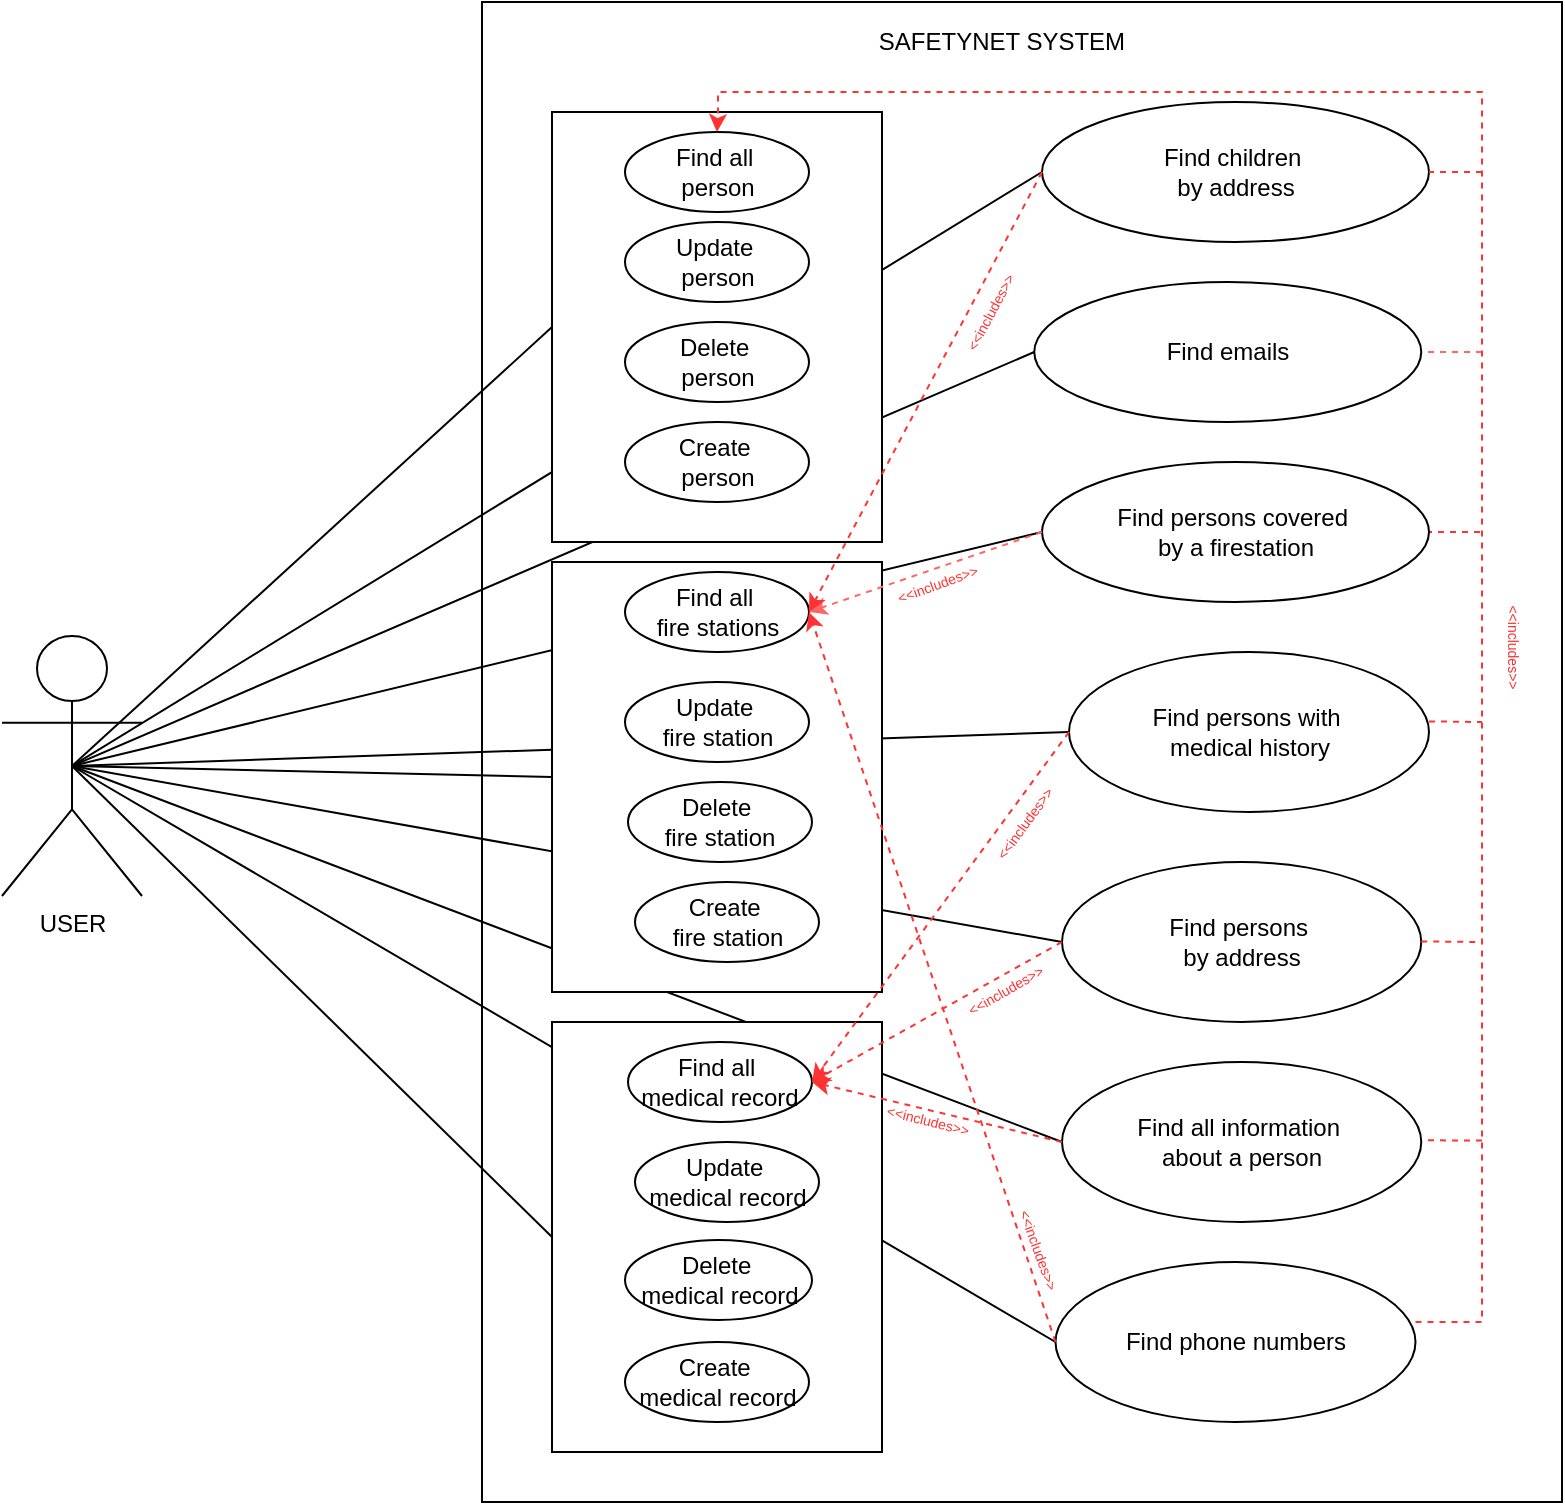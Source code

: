 <mxfile version="24.4.13" type="github" pages="2">
  <diagram name="Use case diagram" id="KO8eccivkffMantd-eID">
    <mxGraphModel dx="2037" dy="801" grid="1" gridSize="10" guides="1" tooltips="1" connect="1" arrows="1" fold="1" page="1" pageScale="1" pageWidth="1169" pageHeight="827" background="#ffffff" math="0" shadow="0">
      <root>
        <mxCell id="0" />
        <mxCell id="1" parent="0" />
        <mxCell id="imPviMisf_XKloQbzYQ--1" value="" style="rounded=0;whiteSpace=wrap;html=1;" vertex="1" parent="1">
          <mxGeometry x="430" y="40" width="540" height="750" as="geometry" />
        </mxCell>
        <mxCell id="5TK5gt7YQnhFBXpB2Vo4-21" style="rounded=0;orthogonalLoop=1;jettySize=auto;html=1;exitX=0.5;exitY=0.5;exitDx=0;exitDy=0;exitPerimeter=0;entryX=0;entryY=0.5;entryDx=0;entryDy=0;endArrow=none;endFill=0;" edge="1" parent="1" source="1TfUN-xvJbZEo7LDZfdU-1" target="5TK5gt7YQnhFBXpB2Vo4-17">
          <mxGeometry relative="1" as="geometry" />
        </mxCell>
        <mxCell id="5TK5gt7YQnhFBXpB2Vo4-22" style="rounded=0;orthogonalLoop=1;jettySize=auto;html=1;exitX=0.5;exitY=0.5;exitDx=0;exitDy=0;exitPerimeter=0;entryX=0;entryY=0.5;entryDx=0;entryDy=0;endArrow=none;endFill=0;" edge="1" parent="1" source="1TfUN-xvJbZEo7LDZfdU-1" target="5TK5gt7YQnhFBXpB2Vo4-18">
          <mxGeometry relative="1" as="geometry" />
        </mxCell>
        <mxCell id="5TK5gt7YQnhFBXpB2Vo4-23" style="rounded=0;orthogonalLoop=1;jettySize=auto;html=1;exitX=0.5;exitY=0.5;exitDx=0;exitDy=0;exitPerimeter=0;entryX=0;entryY=0.5;entryDx=0;entryDy=0;endArrow=none;endFill=0;" edge="1" parent="1" source="1TfUN-xvJbZEo7LDZfdU-1" target="5TK5gt7YQnhFBXpB2Vo4-19">
          <mxGeometry relative="1" as="geometry" />
        </mxCell>
        <mxCell id="5TK5gt7YQnhFBXpB2Vo4-25" style="rounded=0;orthogonalLoop=1;jettySize=auto;html=1;exitX=0.5;exitY=0.5;exitDx=0;exitDy=0;exitPerimeter=0;entryX=0;entryY=0.5;entryDx=0;entryDy=0;endArrow=none;endFill=0;" edge="1" parent="1" source="1TfUN-xvJbZEo7LDZfdU-1" target="1TfUN-xvJbZEo7LDZfdU-3">
          <mxGeometry relative="1" as="geometry" />
        </mxCell>
        <mxCell id="5TK5gt7YQnhFBXpB2Vo4-26" style="rounded=0;orthogonalLoop=1;jettySize=auto;html=1;exitX=0.5;exitY=0.5;exitDx=0;exitDy=0;exitPerimeter=0;entryX=0;entryY=0.5;entryDx=0;entryDy=0;endArrow=none;endFill=0;" edge="1" parent="1" source="1TfUN-xvJbZEo7LDZfdU-1" target="ued7pvjHnCahpqlDYuqO-1">
          <mxGeometry relative="1" as="geometry" />
        </mxCell>
        <mxCell id="5TK5gt7YQnhFBXpB2Vo4-27" style="rounded=0;orthogonalLoop=1;jettySize=auto;html=1;exitX=0.5;exitY=0.5;exitDx=0;exitDy=0;exitPerimeter=0;entryX=0;entryY=0.5;entryDx=0;entryDy=0;endArrow=none;endFill=0;" edge="1" parent="1" source="1TfUN-xvJbZEo7LDZfdU-1" target="ued7pvjHnCahpqlDYuqO-2">
          <mxGeometry relative="1" as="geometry" />
        </mxCell>
        <mxCell id="5TK5gt7YQnhFBXpB2Vo4-28" style="rounded=0;orthogonalLoop=1;jettySize=auto;html=1;exitX=0.5;exitY=0.5;exitDx=0;exitDy=0;exitPerimeter=0;entryX=0;entryY=0.5;entryDx=0;entryDy=0;endArrow=none;endFill=0;" edge="1" parent="1" source="1TfUN-xvJbZEo7LDZfdU-1" target="ued7pvjHnCahpqlDYuqO-3">
          <mxGeometry relative="1" as="geometry" />
        </mxCell>
        <mxCell id="5TK5gt7YQnhFBXpB2Vo4-29" style="rounded=0;orthogonalLoop=1;jettySize=auto;html=1;exitX=0.5;exitY=0.5;exitDx=0;exitDy=0;exitPerimeter=0;entryX=0;entryY=0.5;entryDx=0;entryDy=0;endArrow=none;endFill=0;" edge="1" parent="1" source="1TfUN-xvJbZEo7LDZfdU-1" target="5TK5gt7YQnhFBXpB2Vo4-1">
          <mxGeometry relative="1" as="geometry" />
        </mxCell>
        <mxCell id="5TK5gt7YQnhFBXpB2Vo4-30" style="rounded=0;orthogonalLoop=1;jettySize=auto;html=1;exitX=0.5;exitY=0.5;exitDx=0;exitDy=0;exitPerimeter=0;entryX=0;entryY=0.5;entryDx=0;entryDy=0;endArrow=none;endFill=0;" edge="1" parent="1" source="1TfUN-xvJbZEo7LDZfdU-1" target="ued7pvjHnCahpqlDYuqO-4">
          <mxGeometry relative="1" as="geometry" />
        </mxCell>
        <mxCell id="5TK5gt7YQnhFBXpB2Vo4-31" style="rounded=0;orthogonalLoop=1;jettySize=auto;html=1;exitX=0.5;exitY=0.5;exitDx=0;exitDy=0;exitPerimeter=0;entryX=0;entryY=0.5;entryDx=0;entryDy=0;endArrow=none;endFill=0;" edge="1" parent="1" source="1TfUN-xvJbZEo7LDZfdU-1" target="ued7pvjHnCahpqlDYuqO-5">
          <mxGeometry relative="1" as="geometry" />
        </mxCell>
        <mxCell id="1TfUN-xvJbZEo7LDZfdU-1" value="USER" style="shape=umlActor;verticalLabelPosition=bottom;verticalAlign=top;html=1;outlineConnect=0;" vertex="1" parent="1">
          <mxGeometry x="190" y="357" width="70" height="130" as="geometry" />
        </mxCell>
        <mxCell id="1TfUN-xvJbZEo7LDZfdU-3" value="Find children&amp;nbsp;&lt;div&gt;by address&lt;/div&gt;" style="ellipse;whiteSpace=wrap;html=1;" vertex="1" parent="1">
          <mxGeometry x="710" y="90" width="193.5" height="70" as="geometry" />
        </mxCell>
        <mxCell id="5TK5gt7YQnhFBXpB2Vo4-42" style="edgeStyle=orthogonalEdgeStyle;rounded=0;orthogonalLoop=1;jettySize=auto;html=1;strokeColor=#FF6666;endArrow=none;endFill=0;dashed=1;" edge="1" parent="1">
          <mxGeometry relative="1" as="geometry">
            <mxPoint x="899.63" y="214.74" as="targetPoint" />
            <mxPoint x="930" y="215" as="sourcePoint" />
          </mxGeometry>
        </mxCell>
        <mxCell id="ued7pvjHnCahpqlDYuqO-1" value="Find emails" style="ellipse;whiteSpace=wrap;html=1;" vertex="1" parent="1">
          <mxGeometry x="706.13" y="180" width="193.5" height="70" as="geometry" />
        </mxCell>
        <mxCell id="5TK5gt7YQnhFBXpB2Vo4-41" style="edgeStyle=orthogonalEdgeStyle;rounded=0;orthogonalLoop=1;jettySize=auto;html=1;endArrow=none;endFill=0;dashed=1;strokeColor=#FF3333;" edge="1" parent="1">
          <mxGeometry relative="1" as="geometry">
            <mxPoint x="903.5" y="304.85" as="targetPoint" />
            <mxPoint x="929" y="305" as="sourcePoint" />
          </mxGeometry>
        </mxCell>
        <mxCell id="ued7pvjHnCahpqlDYuqO-2" value="Find persons covered&amp;nbsp;&lt;div&gt;by a firestation&lt;/div&gt;" style="ellipse;whiteSpace=wrap;html=1;" vertex="1" parent="1">
          <mxGeometry x="710" y="270" width="193.5" height="70" as="geometry" />
        </mxCell>
        <mxCell id="ued7pvjHnCahpqlDYuqO-3" value="Find persons with&amp;nbsp;&lt;div&gt;medical history&lt;/div&gt;" style="ellipse;whiteSpace=wrap;html=1;" vertex="1" parent="1">
          <mxGeometry x="723.5" y="365" width="180" height="80" as="geometry" />
        </mxCell>
        <mxCell id="5TK5gt7YQnhFBXpB2Vo4-47" style="rounded=0;orthogonalLoop=1;jettySize=auto;html=1;endArrow=none;endFill=0;dashed=1;strokeColor=#FF3333;entryX=0.998;entryY=0.489;entryDx=0;entryDy=0;entryPerimeter=0;" edge="1" parent="1" target="ued7pvjHnCahpqlDYuqO-4">
          <mxGeometry relative="1" as="geometry">
            <mxPoint x="870" y="609.31" as="targetPoint" />
            <mxPoint x="930.0" y="609.31" as="sourcePoint" />
          </mxGeometry>
        </mxCell>
        <mxCell id="ued7pvjHnCahpqlDYuqO-4" value="Find all information&amp;nbsp;&lt;div&gt;about a person&lt;/div&gt;" style="ellipse;whiteSpace=wrap;html=1;" vertex="1" parent="1">
          <mxGeometry x="720" y="570" width="179.63" height="80" as="geometry" />
        </mxCell>
        <mxCell id="ued7pvjHnCahpqlDYuqO-5" value="Find phone numbers" style="ellipse;whiteSpace=wrap;html=1;" vertex="1" parent="1">
          <mxGeometry x="716.75" y="670" width="180" height="80" as="geometry" />
        </mxCell>
        <mxCell id="5TK5gt7YQnhFBXpB2Vo4-1" value="Find persons&amp;nbsp;&lt;div&gt;by address&lt;/div&gt;" style="ellipse;whiteSpace=wrap;html=1;" vertex="1" parent="1">
          <mxGeometry x="720" y="470" width="179.63" height="80" as="geometry" />
        </mxCell>
        <mxCell id="5TK5gt7YQnhFBXpB2Vo4-2" value="SAFETYNET SYSTEM" style="text;html=1;align=center;verticalAlign=middle;whiteSpace=wrap;rounded=0;" vertex="1" parent="1">
          <mxGeometry x="610" y="50" width="160" height="20" as="geometry" />
        </mxCell>
        <mxCell id="5TK5gt7YQnhFBXpB2Vo4-17" value="" style="rounded=0;whiteSpace=wrap;html=1;" vertex="1" parent="1">
          <mxGeometry x="465" y="95" width="165" height="215" as="geometry" />
        </mxCell>
        <mxCell id="5TK5gt7YQnhFBXpB2Vo4-3" value="Create&amp;nbsp;&lt;div&gt;person&lt;/div&gt;" style="ellipse;whiteSpace=wrap;html=1;" vertex="1" parent="1">
          <mxGeometry x="501.5" y="250" width="92" height="40" as="geometry" />
        </mxCell>
        <mxCell id="5TK5gt7YQnhFBXpB2Vo4-5" value="Update&amp;nbsp;&lt;div&gt;person&lt;/div&gt;" style="ellipse;whiteSpace=wrap;html=1;" vertex="1" parent="1">
          <mxGeometry x="501.5" y="150" width="92" height="40" as="geometry" />
        </mxCell>
        <mxCell id="5TK5gt7YQnhFBXpB2Vo4-6" value="Delete&amp;nbsp;&lt;div&gt;person&lt;/div&gt;" style="ellipse;whiteSpace=wrap;html=1;" vertex="1" parent="1">
          <mxGeometry x="501.5" y="200" width="92" height="40" as="geometry" />
        </mxCell>
        <mxCell id="5TK5gt7YQnhFBXpB2Vo4-7" value="Find all&amp;nbsp;&lt;div&gt;person&lt;/div&gt;" style="ellipse;whiteSpace=wrap;html=1;" vertex="1" parent="1">
          <mxGeometry x="501.5" y="105" width="92" height="40" as="geometry" />
        </mxCell>
        <mxCell id="5TK5gt7YQnhFBXpB2Vo4-18" value="" style="rounded=0;whiteSpace=wrap;html=1;" vertex="1" parent="1">
          <mxGeometry x="465" y="320" width="165" height="215" as="geometry" />
        </mxCell>
        <mxCell id="5TK5gt7YQnhFBXpB2Vo4-8" value="Create&amp;nbsp;&lt;div&gt;fire station&lt;/div&gt;" style="ellipse;whiteSpace=wrap;html=1;" vertex="1" parent="1">
          <mxGeometry x="506.5" y="480" width="92" height="40" as="geometry" />
        </mxCell>
        <mxCell id="5TK5gt7YQnhFBXpB2Vo4-9" value="Update&amp;nbsp;&lt;div&gt;fire station&lt;/div&gt;" style="ellipse;whiteSpace=wrap;html=1;" vertex="1" parent="1">
          <mxGeometry x="501.5" y="380" width="92" height="40" as="geometry" />
        </mxCell>
        <mxCell id="5TK5gt7YQnhFBXpB2Vo4-10" value="Delete&amp;nbsp;&lt;div&gt;fire station&lt;/div&gt;" style="ellipse;whiteSpace=wrap;html=1;" vertex="1" parent="1">
          <mxGeometry x="503" y="430" width="92" height="40" as="geometry" />
        </mxCell>
        <mxCell id="5TK5gt7YQnhFBXpB2Vo4-11" value="Find all&amp;nbsp;&lt;div&gt;fire stations&lt;/div&gt;" style="ellipse;whiteSpace=wrap;html=1;" vertex="1" parent="1">
          <mxGeometry x="501.5" y="325" width="92" height="40" as="geometry" />
        </mxCell>
        <mxCell id="5TK5gt7YQnhFBXpB2Vo4-19" value="" style="rounded=0;whiteSpace=wrap;html=1;" vertex="1" parent="1">
          <mxGeometry x="465" y="550" width="165" height="215" as="geometry" />
        </mxCell>
        <mxCell id="5TK5gt7YQnhFBXpB2Vo4-13" value="Create&amp;nbsp;&lt;div&gt;medical record&lt;/div&gt;" style="ellipse;whiteSpace=wrap;html=1;" vertex="1" parent="1">
          <mxGeometry x="501.5" y="710" width="92" height="40" as="geometry" />
        </mxCell>
        <mxCell id="5TK5gt7YQnhFBXpB2Vo4-14" value="Update&amp;nbsp;&lt;div&gt;medical record&lt;/div&gt;" style="ellipse;whiteSpace=wrap;html=1;" vertex="1" parent="1">
          <mxGeometry x="506.5" y="610" width="92" height="40" as="geometry" />
        </mxCell>
        <mxCell id="5TK5gt7YQnhFBXpB2Vo4-15" value="Delete&amp;nbsp;&lt;div&gt;medical record&lt;/div&gt;" style="ellipse;whiteSpace=wrap;html=1;" vertex="1" parent="1">
          <mxGeometry x="501.5" y="659" width="93.5" height="40" as="geometry" />
        </mxCell>
        <mxCell id="5TK5gt7YQnhFBXpB2Vo4-16" value="Find all&amp;nbsp;&lt;div&gt;medical record&lt;/div&gt;" style="ellipse;whiteSpace=wrap;html=1;" vertex="1" parent="1">
          <mxGeometry x="503" y="560" width="92" height="40" as="geometry" />
        </mxCell>
        <mxCell id="5TK5gt7YQnhFBXpB2Vo4-40" style="rounded=0;orthogonalLoop=1;jettySize=auto;html=1;entryX=0.5;entryY=0;entryDx=0;entryDy=0;strokeColor=#FF3333;endArrow=classic;endFill=1;edgeStyle=orthogonalEdgeStyle;dashed=1;exitX=1;exitY=0.5;exitDx=0;exitDy=0;" edge="1" parent="1" target="5TK5gt7YQnhFBXpB2Vo4-7">
          <mxGeometry relative="1" as="geometry">
            <mxPoint x="896.75" y="700" as="sourcePoint" />
            <mxPoint x="547.5" y="95" as="targetPoint" />
            <Array as="points">
              <mxPoint x="930" y="700" />
              <mxPoint x="930" y="85" />
              <mxPoint x="548" y="85" />
              <mxPoint x="548" y="95" />
              <mxPoint x="548" y="95" />
            </Array>
          </mxGeometry>
        </mxCell>
        <mxCell id="5TK5gt7YQnhFBXpB2Vo4-46" style="rounded=0;orthogonalLoop=1;jettySize=auto;html=1;entryX=0.5;entryY=1;entryDx=0;entryDy=0;endArrow=none;endFill=0;strokeColor=#FF3333;dashed=1;" edge="1" parent="1">
          <mxGeometry relative="1" as="geometry">
            <mxPoint x="930" y="125" as="sourcePoint" />
            <mxPoint x="903.5" y="125" as="targetPoint" />
          </mxGeometry>
        </mxCell>
        <mxCell id="5TK5gt7YQnhFBXpB2Vo4-48" value="" style="endArrow=none;dashed=1;html=1;rounded=0;strokeColor=#FF3333;" edge="1" parent="1">
          <mxGeometry width="50" height="50" relative="1" as="geometry">
            <mxPoint x="899.63" y="509.71" as="sourcePoint" />
            <mxPoint x="930" y="510" as="targetPoint" />
          </mxGeometry>
        </mxCell>
        <mxCell id="5TK5gt7YQnhFBXpB2Vo4-54" value="&lt;font style=&quot;font-size: 7px;&quot; color=&quot;#ff3333&quot;&gt;&amp;lt;&amp;lt;includes&amp;gt;&amp;gt;&lt;/font&gt;" style="text;html=1;align=center;verticalAlign=middle;whiteSpace=wrap;rounded=0;rotation=-54;" vertex="1" parent="1">
          <mxGeometry x="677" y="445" width="46.5" height="10" as="geometry" />
        </mxCell>
        <mxCell id="5TK5gt7YQnhFBXpB2Vo4-55" value="&lt;font style=&quot;font-size: 7px;&quot; color=&quot;#ff3333&quot;&gt;&amp;lt;&amp;lt;includes&amp;gt;&amp;gt;&lt;/font&gt;" style="text;html=1;align=center;verticalAlign=middle;whiteSpace=wrap;rounded=0;rotation=-30;" vertex="1" parent="1">
          <mxGeometry x="661" y="528" width="60" height="9" as="geometry" />
        </mxCell>
        <mxCell id="5TK5gt7YQnhFBXpB2Vo4-56" value="&lt;font style=&quot;font-size: 7px;&quot; color=&quot;#ff3333&quot;&gt;&amp;lt;&amp;lt;includes&amp;gt;&amp;gt;&lt;/font&gt;" style="text;html=1;align=center;verticalAlign=middle;whiteSpace=wrap;rounded=0;rotation=14;" vertex="1" parent="1">
          <mxGeometry x="628" y="590" width="51" height="15" as="geometry" />
        </mxCell>
        <mxCell id="5TK5gt7YQnhFBXpB2Vo4-58" style="rounded=0;orthogonalLoop=1;jettySize=auto;html=1;entryX=1;entryY=0.5;entryDx=0;entryDy=0;dashed=1;endArrow=classic;endFill=1;strokeColor=#FF3333;exitX=0;exitY=0.5;exitDx=0;exitDy=0;" edge="1" parent="1" source="5TK5gt7YQnhFBXpB2Vo4-1" target="5TK5gt7YQnhFBXpB2Vo4-16">
          <mxGeometry relative="1" as="geometry" />
        </mxCell>
        <mxCell id="5TK5gt7YQnhFBXpB2Vo4-60" style="rounded=0;orthogonalLoop=1;jettySize=auto;html=1;entryX=1;entryY=0.5;entryDx=0;entryDy=0;dashed=1;endArrow=classic;endFill=1;strokeColor=#FF3333;exitX=0;exitY=0.5;exitDx=0;exitDy=0;" edge="1" parent="1" source="ued7pvjHnCahpqlDYuqO-3" target="5TK5gt7YQnhFBXpB2Vo4-16">
          <mxGeometry relative="1" as="geometry" />
        </mxCell>
        <mxCell id="5TK5gt7YQnhFBXpB2Vo4-67" style="rounded=0;orthogonalLoop=1;jettySize=auto;html=1;entryX=1;entryY=0.5;entryDx=0;entryDy=0;dashed=1;endArrow=classic;endFill=1;strokeColor=#FF3333;exitX=0;exitY=0.5;exitDx=0;exitDy=0;" edge="1" parent="1" source="ued7pvjHnCahpqlDYuqO-4" target="5TK5gt7YQnhFBXpB2Vo4-16">
          <mxGeometry relative="1" as="geometry" />
        </mxCell>
        <mxCell id="5TK5gt7YQnhFBXpB2Vo4-69" style="rounded=0;orthogonalLoop=1;jettySize=auto;html=1;entryX=1;entryY=0.5;entryDx=0;entryDy=0;dashed=1;endArrow=classic;endFill=1;strokeColor=#FF6666;exitX=0;exitY=0.5;exitDx=0;exitDy=0;" edge="1" parent="1" source="ued7pvjHnCahpqlDYuqO-2" target="5TK5gt7YQnhFBXpB2Vo4-11">
          <mxGeometry relative="1" as="geometry" />
        </mxCell>
        <mxCell id="5TK5gt7YQnhFBXpB2Vo4-70" value="&lt;font style=&quot;font-size: 7px;&quot; color=&quot;#ff3333&quot;&gt;&amp;lt;&amp;lt;includes&amp;gt;&amp;gt;&lt;/font&gt;" style="text;html=1;align=center;verticalAlign=middle;whiteSpace=wrap;rounded=0;rotation=-20;" vertex="1" parent="1">
          <mxGeometry x="633.5" y="325" width="46.5" height="10" as="geometry" />
        </mxCell>
        <mxCell id="5TK5gt7YQnhFBXpB2Vo4-72" style="rounded=0;orthogonalLoop=1;jettySize=auto;html=1;entryX=1;entryY=0.5;entryDx=0;entryDy=0;endArrow=classic;endFill=1;dashed=1;strokeColor=#FF3333;exitX=0;exitY=0.5;exitDx=0;exitDy=0;" edge="1" parent="1" source="1TfUN-xvJbZEo7LDZfdU-3" target="5TK5gt7YQnhFBXpB2Vo4-11">
          <mxGeometry relative="1" as="geometry" />
        </mxCell>
        <mxCell id="5TK5gt7YQnhFBXpB2Vo4-73" value="" style="endArrow=none;dashed=1;html=1;rounded=0;strokeColor=#FF3333;" edge="1" parent="1">
          <mxGeometry width="50" height="50" relative="1" as="geometry">
            <mxPoint x="903.5" y="399.71" as="sourcePoint" />
            <mxPoint x="930" y="400" as="targetPoint" />
          </mxGeometry>
        </mxCell>
        <mxCell id="5TK5gt7YQnhFBXpB2Vo4-74" style="rounded=0;orthogonalLoop=1;jettySize=auto;html=1;entryX=1;entryY=0.5;entryDx=0;entryDy=0;dashed=1;endArrow=classic;endFill=1;strokeColor=#FF3333;exitX=0;exitY=0.5;exitDx=0;exitDy=0;" edge="1" parent="1" source="ued7pvjHnCahpqlDYuqO-5" target="5TK5gt7YQnhFBXpB2Vo4-11">
          <mxGeometry relative="1" as="geometry" />
        </mxCell>
        <mxCell id="5TK5gt7YQnhFBXpB2Vo4-75" value="&lt;font style=&quot;font-size: 7px;&quot; color=&quot;#ff3333&quot;&gt;&amp;lt;&amp;lt;includes&amp;gt;&amp;gt;&lt;/font&gt;" style="text;html=1;align=center;verticalAlign=middle;whiteSpace=wrap;rounded=0;rotation=70;" vertex="1" parent="1">
          <mxGeometry x="680" y="659" width="60" height="9" as="geometry" />
        </mxCell>
        <mxCell id="5TK5gt7YQnhFBXpB2Vo4-78" value="&lt;font style=&quot;font-size: 7px;&quot; color=&quot;#ff3333&quot;&gt;&amp;lt;&amp;lt;includes&amp;gt;&amp;gt;&lt;/font&gt;" style="text;html=1;align=center;verticalAlign=middle;whiteSpace=wrap;rounded=0;rotation=-62;" vertex="1" parent="1">
          <mxGeometry x="659.63" y="190" width="46.5" height="10" as="geometry" />
        </mxCell>
        <mxCell id="5TK5gt7YQnhFBXpB2Vo4-79" value="&lt;font style=&quot;font-size: 7px;&quot; color=&quot;#ff3333&quot;&gt;&amp;lt;&amp;lt;includes&amp;gt;&amp;gt;&lt;/font&gt;" style="text;html=1;align=center;verticalAlign=middle;whiteSpace=wrap;rounded=0;rotation=90;" vertex="1" parent="1">
          <mxGeometry x="923.5" y="357" width="46.5" height="10" as="geometry" />
        </mxCell>
      </root>
    </mxGraphModel>
  </diagram>
  <diagram name="Class diagram" id="IZmtVSQumiPWv-o8FATY">
    <mxGraphModel dx="7108" dy="2722" grid="1" gridSize="10" guides="1" tooltips="1" connect="1" arrows="1" fold="1" page="0" pageScale="1" pageWidth="827" pageHeight="1169" background="none" math="0" shadow="0">
      <root>
        <mxCell id="0" />
        <mxCell id="1" parent="0" />
        <mxCell id="node25" value="&lt;p style=&quot;margin:0px;margin-top:4px;text-align:center;&quot;&gt;&lt;b&gt;ChildAlertController&lt;/b&gt;&lt;/p&gt;&lt;hr size=&quot;1&quot;/&gt;&lt;p style=&quot;margin:0 0 0 4px;line-height:1.6;&quot;&gt;+ ChildAlertController(PersonService): &lt;/p&gt;&lt;hr size=&quot;1&quot;/&gt;&lt;p style=&quot;margin:0 0 0 4px;line-height:1.6;&quot;&gt;+ findChildrenByAddress(String): ResponseEntity&amp;lt;List&amp;lt;ChildDto&amp;gt;&amp;gt;&lt;/p&gt;" style="verticalAlign=top;align=left;overflow=fill;fontSize=14;fontFamily=Helvetica;html=1;rounded=0;shadow=0;comic=0;labelBackgroundColor=none;strokeWidth=1;" parent="1" vertex="1">
          <mxGeometry x="84" y="95" width="447" height="95" as="geometry" />
        </mxCell>
        <mxCell id="node18" value="&lt;p style=&quot;margin:0px;margin-top:4px;text-align:center;&quot;&gt;&lt;b&gt;CommunityEmailController&lt;/b&gt;&lt;/p&gt;&lt;hr size=&quot;1&quot;/&gt;&lt;p style=&quot;margin:0 0 0 4px;line-height:1.6;&quot;&gt;+ CommunityEmailController(PersonService): &lt;/p&gt;&lt;hr size=&quot;1&quot;/&gt;&lt;p style=&quot;margin:0 0 0 4px;line-height:1.6;&quot;&gt;+ findEmails(String): ResponseEntity&amp;lt;TreeSet&amp;lt;String&amp;gt;&amp;gt;&lt;/p&gt;" style="verticalAlign=top;align=left;overflow=fill;fontSize=14;fontFamily=Helvetica;html=1;rounded=0;shadow=0;comic=0;labelBackgroundColor=none;strokeWidth=1;" parent="1" vertex="1">
          <mxGeometry x="-582" y="155" width="378" height="95" as="geometry" />
        </mxCell>
        <mxCell id="node13" value="&lt;p style=&quot;margin:0px;margin-top:4px;text-align:center;&quot;&gt;&lt;b&gt;DataLoadJson&lt;/b&gt;&lt;/p&gt;&lt;hr size=&quot;1&quot;/&gt;&lt;p style=&quot;margin:0 0 0 4px;line-height:1.6;&quot;&gt;+ DataLoadJson(Environment): &lt;/p&gt;&lt;hr size=&quot;1&quot;/&gt;&lt;p style=&quot;margin:0 0 0 4px;line-height:1.6;&quot;&gt;+ init(): void&lt;/p&gt;" style="verticalAlign=top;align=left;overflow=fill;fontSize=14;fontFamily=Helvetica;html=1;rounded=0;shadow=0;comic=0;labelBackgroundColor=none;strokeWidth=1;" parent="1" vertex="1">
          <mxGeometry x="2213" y="1255" width="228" height="95" as="geometry" />
        </mxCell>
        <mxCell id="node14" value="&lt;p style=&quot;margin:0px;margin-top:4px;text-align:center;&quot;&gt;&lt;b&gt;FireController&lt;/b&gt;&lt;/p&gt;&lt;hr size=&quot;1&quot;/&gt;&lt;p style=&quot;margin:0 0 0 4px;line-height:1.6;&quot;&gt;+ FireController(PersonService, FireStationService, PersonMapper): &lt;/p&gt;&lt;hr size=&quot;1&quot;/&gt;&lt;p style=&quot;margin:0 0 0 4px;line-height:1.6;&quot;&gt;+ findPersonsWithMedicalHistory(String): ResponseEntity&amp;lt;PersonsWithMedicalHistoryByStationDto&amp;gt;&lt;/p&gt;" style="verticalAlign=top;align=left;overflow=fill;fontSize=14;fontFamily=Helvetica;html=1;rounded=0;shadow=0;comic=0;labelBackgroundColor=none;strokeWidth=1;" parent="1" vertex="1">
          <mxGeometry x="-21" y="455" width="656" height="95" as="geometry" />
        </mxCell>
        <mxCell id="node0" value="&lt;p style=&quot;margin:0px;margin-top:4px;text-align:center;&quot;&gt;&lt;b&gt;FireStationController&lt;/b&gt;&lt;/p&gt;&lt;hr size=&quot;1&quot;/&gt;&lt;p style=&quot;margin:0 0 0 4px;line-height:1.6;&quot;&gt;+ FireStationController(FireStationService, PersonService): &lt;/p&gt;&lt;hr size=&quot;1&quot;/&gt;&lt;p style=&quot;margin:0 0 0 4px;line-height:1.6;&quot;&gt;+ createFireStation(FireStationDto): ResponseEntity&amp;lt;FireStationDto&amp;gt;&lt;br/&gt;+ deleteFireStation(FireStationDto): ResponseEntity&amp;lt;GenericResponseDto&amp;gt;&lt;br/&gt;+ findPersonsCoveredByFireStation(int): ResponseEntity&amp;lt;PersonsWithAgeRepartitionDto&amp;gt;&lt;br/&gt;+ updateFireStation(FireStationDto): ResponseEntity&amp;lt;FireStationDto&amp;gt;&lt;/p&gt;&lt;hr size=&quot;1&quot;/&gt;&lt;p style=&quot;margin:0 0 0 4px;line-height:1.6;&quot;&gt; fireStations: ResponseEntity&amp;lt;List&amp;lt;FireStationDto&amp;gt;&amp;gt;&lt;/p&gt;" style="verticalAlign=top;align=left;overflow=fill;fontSize=14;fontFamily=Helvetica;html=1;rounded=0;shadow=0;comic=0;labelBackgroundColor=none;strokeWidth=1;" parent="1" vertex="1">
          <mxGeometry x="-688" y="287" width="590" height="185" as="geometry" />
        </mxCell>
        <mxCell id="node21" value="&lt;p style=&quot;margin:0px;margin-top:4px;text-align:center;&quot;&gt;&lt;b&gt;FireStationEntity&lt;/b&gt;&lt;/p&gt;&lt;hr size=&quot;1&quot;/&gt;&lt;p style=&quot;margin:0 0 0 4px;line-height:1.6;&quot;&gt;~ FireStationEntity(String, int): &lt;/p&gt;&lt;hr size=&quot;1&quot;/&gt;&lt;p style=&quot;margin:0 0 0 4px;line-height:1.6;&quot;&gt;- address: String&lt;br/&gt;- station: int&lt;/p&gt;&lt;hr size=&quot;1&quot;/&gt;&lt;p style=&quot;margin:0 0 0 4px;line-height:1.6;&quot;&gt;+ builder(): FireStationEntityBuilder&lt;/p&gt;&lt;hr size=&quot;1&quot;/&gt;&lt;p style=&quot;margin:0 0 0 4px;line-height:1.6;&quot;&gt; address: String&lt;br/&gt; station: int&lt;/p&gt;" style="verticalAlign=top;align=left;overflow=fill;fontSize=14;fontFamily=Helvetica;html=1;rounded=0;shadow=0;comic=0;labelBackgroundColor=none;strokeWidth=1;" parent="1" vertex="1">
          <mxGeometry x="3150" y="1267" width="250" height="229" as="geometry" />
        </mxCell>
        <mxCell id="node12" value="&lt;p style=&quot;margin:0px;margin-top:4px;text-align:center;&quot;&gt;&lt;b&gt;FireStationEntityBuilder&lt;/b&gt;&lt;/p&gt;&lt;hr size=&quot;1&quot;/&gt;&lt;p style=&quot;margin:0 0 0 4px;line-height:1.6;&quot;&gt;~ FireStationEntityBuilder(): &lt;/p&gt;&lt;hr size=&quot;1&quot;/&gt;&lt;p style=&quot;margin:0 0 0 4px;line-height:1.6;&quot;&gt;+ address(String): FireStationEntityBuilder&lt;br/&gt;+ build(): FireStationEntity&lt;br/&gt;+ station(int): FireStationEntityBuilder&lt;br/&gt;+ toString(): String&lt;/p&gt;" style="verticalAlign=top;align=left;overflow=fill;fontSize=14;fontFamily=Helvetica;html=1;rounded=0;shadow=0;comic=0;labelBackgroundColor=none;strokeWidth=1;" parent="1" vertex="1">
          <mxGeometry x="1660" y="1279" width="294" height="160" as="geometry" />
        </mxCell>
        <mxCell id="node4" value="&lt;p style=&quot;margin:0px;margin-top:4px;text-align:center;&quot;&gt;&lt;i&gt;&amp;lt;&amp;lt;interface&amp;gt;&amp;gt;&lt;/i&gt;&lt;br/&gt;&lt;b&gt;FireStationRepository&lt;/b&gt;&lt;/p&gt;&lt;hr size=&quot;1&quot;/&gt;&lt;p style=&quot;margin:0 0 0 4px;line-height:1.6;&quot;&gt;+ delete(FireStationDto): boolean&lt;br/&gt;+ findAddressesByStation(int): List&amp;lt;String&amp;gt;&lt;br/&gt;+ findAll(): List&amp;lt;FireStationDto&amp;gt;&lt;br/&gt;+ findFireStation(String): FireStationDto&lt;br/&gt;+ save(FireStationDto): FireStationDto&lt;br/&gt;+ update(FireStationDto): FireStationDto&lt;/p&gt;" style="verticalAlign=top;align=left;overflow=fill;fontSize=14;fontFamily=Helvetica;html=1;rounded=0;shadow=0;comic=0;labelBackgroundColor=none;strokeWidth=1;" parent="1" vertex="1">
          <mxGeometry x="796" y="1228" width="302" height="183" as="geometry" />
        </mxCell>
        <mxCell id="node22" value="&lt;p style=&quot;margin:0px;margin-top:4px;text-align:center;&quot;&gt;&lt;b&gt;FireStationRepositoryImpl&lt;/b&gt;&lt;/p&gt;&lt;hr size=&quot;1&quot;/&gt;&lt;p style=&quot;margin:0 0 0 4px;line-height:1.6;&quot;&gt;+ FireStationRepositoryImpl(FireStationMapper): &lt;/p&gt;&lt;hr size=&quot;1&quot;/&gt;&lt;p style=&quot;margin:0 0 0 4px;line-height:1.6;&quot;&gt;+ delete(FireStationDto): boolean&lt;br/&gt;+ findAddressesByStation(int): List&amp;lt;String&amp;gt;&lt;br/&gt;+ findAll(): List&amp;lt;FireStationDto&amp;gt;&lt;br/&gt;+ findFireStation(String): FireStationDto&lt;br/&gt;+ save(FireStationDto): FireStationDto&lt;br/&gt;+ update(FireStationDto): FireStationDto&lt;/p&gt;" style="verticalAlign=top;align=left;overflow=fill;fontSize=14;fontFamily=Helvetica;html=1;rounded=0;shadow=0;comic=0;labelBackgroundColor=none;strokeWidth=1;" parent="1" vertex="1">
          <mxGeometry x="140" y="1255" width="335" height="208" as="geometry" />
        </mxCell>
        <mxCell id="node27" value="&lt;p style=&quot;margin:0px;margin-top:4px;text-align:center;&quot;&gt;&lt;i&gt;&amp;lt;&amp;lt;interface&amp;gt;&amp;gt;&lt;/i&gt;&lt;br/&gt;&lt;b&gt;FireStationService&lt;/b&gt;&lt;/p&gt;&lt;hr size=&quot;1&quot;/&gt;&lt;p style=&quot;margin:0 0 0 4px;line-height:1.6;&quot;&gt;+ delete(FireStationDto): GenericResponseDto&lt;br/&gt;+ findAddressesByStation(int): List&amp;lt;String&amp;gt;&lt;br/&gt;+ findAll(): List&amp;lt;FireStationDto&amp;gt;&lt;br/&gt;+ findStation(String): int&lt;br/&gt;+ save(FireStationDto): FireStationDto&lt;br/&gt;+ update(FireStationDto): FireStationDto&lt;/p&gt;" style="verticalAlign=top;align=left;overflow=fill;fontSize=14;fontFamily=Helvetica;html=1;rounded=0;shadow=0;comic=0;labelBackgroundColor=none;strokeWidth=1;" parent="1" vertex="1">
          <mxGeometry x="787" y="868" width="320" height="183" as="geometry" />
        </mxCell>
        <mxCell id="node3" value="&lt;p style=&quot;margin:0px;margin-top:4px;text-align:center;&quot;&gt;&lt;b&gt;FireStationServiceImpl&lt;/b&gt;&lt;/p&gt;&lt;hr size=&quot;1&quot;/&gt;&lt;p style=&quot;margin:0 0 0 4px;line-height:1.6;&quot;&gt;+ FireStationServiceImpl(FireStationRepository): &lt;/p&gt;&lt;hr size=&quot;1&quot;/&gt;&lt;p style=&quot;margin:0 0 0 4px;line-height:1.6;&quot;&gt;+ delete(FireStationDto): GenericResponseDto&lt;br/&gt;+ findAddressesByStation(int): List&amp;lt;String&amp;gt;&lt;br/&gt;+ findAll(): List&amp;lt;FireStationDto&amp;gt;&lt;br/&gt;+ findStation(String): int&lt;br/&gt;+ save(FireStationDto): FireStationDto&lt;br/&gt;+ update(FireStationDto): FireStationDto&lt;/p&gt;" style="verticalAlign=top;align=left;overflow=fill;fontSize=14;fontFamily=Helvetica;html=1;rounded=0;shadow=0;comic=0;labelBackgroundColor=none;strokeWidth=1;" parent="1" vertex="1">
          <mxGeometry x="-560" y="1075" width="334" height="208" as="geometry" />
        </mxCell>
        <mxCell id="node5" value="&lt;p style=&quot;margin:0px;margin-top:4px;text-align:center;&quot;&gt;&lt;b&gt;FloodController&lt;/b&gt;&lt;/p&gt;&lt;hr size=&quot;1&quot;/&gt;&lt;p style=&quot;margin:0 0 0 4px;line-height:1.6;&quot;&gt;+ FloodController(PersonService, FireStationService, PersonMapper): &lt;/p&gt;&lt;hr size=&quot;1&quot;/&gt;&lt;p style=&quot;margin:0 0 0 4px;line-height:1.6;&quot;&gt;+ findPersonsWithMedicalHistory(int[]): ResponseEntity&amp;lt;Map&amp;lt;String, List&amp;lt;PersonWithoutAddressAndEmailDto&amp;gt;&amp;gt;&amp;gt;&lt;/p&gt;" style="verticalAlign=top;align=left;overflow=fill;fontSize=14;fontFamily=Helvetica;html=1;rounded=0;shadow=0;comic=0;labelBackgroundColor=none;strokeWidth=1;" parent="1" vertex="1">
          <mxGeometry x="-64" y="214" width="742" height="95" as="geometry" />
        </mxCell>
        <mxCell id="node28" value="&lt;p style=&quot;margin:0px;margin-top:4px;text-align:center;&quot;&gt;&lt;i&gt;&amp;lt;&amp;lt;record&amp;gt;&amp;gt;&lt;/i&gt;&lt;br/&gt;&lt;b&gt;JsonDataModel&lt;/b&gt;&lt;/p&gt;&lt;hr size=&quot;1&quot;/&gt;&lt;p style=&quot;margin:0 0 0 4px;line-height:1.6;&quot;&gt;+ JsonDataModel(List&amp;lt;PersonEntity&amp;gt;, List&amp;lt;FireStationEntity&amp;gt;, List&amp;lt;MedicalRecordEntity&amp;gt;): &lt;/p&gt;&lt;hr size=&quot;1&quot;/&gt;&lt;p style=&quot;margin:0 0 0 4px;line-height:1.6;&quot;&gt;+ firestations(): List&amp;lt;FireStationEntity&amp;gt;&lt;br/&gt;+ medicalrecords(): List&amp;lt;MedicalRecordEntity&amp;gt;&lt;br/&gt;+ persons(): List&amp;lt;PersonEntity&amp;gt;&lt;/p&gt;" style="verticalAlign=top;align=left;overflow=fill;fontSize=14;fontFamily=Helvetica;html=1;rounded=0;shadow=0;comic=0;labelBackgroundColor=none;strokeWidth=1;" parent="1" vertex="1">
          <mxGeometry x="1950" y="1468" width="580" height="170" as="geometry" />
        </mxCell>
        <mxCell id="node24" value="&lt;p style=&quot;margin:0px;margin-top:4px;text-align:center;&quot;&gt;&lt;b&gt;MedicalRecordController&lt;/b&gt;&lt;/p&gt;&lt;hr size=&quot;1&quot;/&gt;&lt;p style=&quot;margin:0 0 0 4px;line-height:1.6;&quot;&gt;+ MedicalRecordController(MedicalRecordService): &lt;/p&gt;&lt;hr size=&quot;1&quot;/&gt;&lt;p style=&quot;margin:0 0 0 4px;line-height:1.6;&quot;&gt;+ createMedicalRecord(MedicalRecordDto): ResponseEntity&amp;lt;MedicalRecordDto&amp;gt;&lt;br/&gt;+ deleteMedicalRecord(String, String): ResponseEntity&amp;lt;GenericResponseDto&amp;gt;&lt;br/&gt;+ findMedicalRecords(): ResponseEntity&amp;lt;List&amp;lt;MedicalRecordDto&amp;gt;&amp;gt;&lt;br/&gt;+ updateMedicalRecord(MedicalRecordDto): ResponseEntity&amp;lt;MedicalRecordDto&amp;gt;&lt;/p&gt;" style="verticalAlign=top;align=left;overflow=fill;fontSize=14;fontFamily=Helvetica;html=1;rounded=0;shadow=0;comic=0;labelBackgroundColor=none;strokeWidth=1;" parent="1" vertex="1">
          <mxGeometry x="-662" y="1719" width="538" height="160" as="geometry" />
        </mxCell>
        <mxCell id="node1" value="&lt;p style=&quot;margin:0px;margin-top:4px;text-align:center;&quot;&gt;&lt;b&gt;MedicalRecordEntity&lt;/b&gt;&lt;/p&gt;&lt;hr size=&quot;1&quot;/&gt;&lt;p style=&quot;margin:0 0 0 4px;line-height:1.6;&quot;&gt;~ MedicalRecordEntity(String, String, String, List&amp;lt;String&amp;gt;, List&amp;lt;String&amp;gt;): &lt;/p&gt;&lt;hr size=&quot;1&quot;/&gt;&lt;p style=&quot;margin:0 0 0 4px;line-height:1.6;&quot;&gt;- allergies: List&amp;lt;String&amp;gt;&lt;br/&gt;- birthdate: String&lt;br/&gt;- firstName: String&lt;br/&gt;- lastName: String&lt;br/&gt;- medications: List&amp;lt;String&amp;gt;&lt;/p&gt;&lt;hr size=&quot;1&quot;/&gt;&lt;p style=&quot;margin:0 0 0 4px;line-height:1.6;&quot;&gt;+ builder(): MedicalRecordEntityBuilder&lt;/p&gt;&lt;hr size=&quot;1&quot;/&gt;&lt;p style=&quot;margin:0 0 0 4px;line-height:1.6;&quot;&gt; allergies: List&amp;lt;String&amp;gt;&lt;br/&gt; birthdate: String&lt;br/&gt; firstName: String&lt;br/&gt; lastName: String&lt;br/&gt; medications: List&amp;lt;String&amp;gt;&lt;/p&gt;" style="verticalAlign=top;align=left;overflow=fill;fontSize=14;fontFamily=Helvetica;html=1;rounded=0;shadow=0;comic=0;labelBackgroundColor=none;strokeWidth=1;" parent="1" vertex="1">
          <mxGeometry x="2645" y="954" width="465" height="330" as="geometry" />
        </mxCell>
        <mxCell id="node2" value="&lt;p style=&quot;margin:0px;margin-top:4px;text-align:center;&quot;&gt;&lt;b&gt;MedicalRecordEntityBuilder&lt;/b&gt;&lt;/p&gt;&lt;hr size=&quot;1&quot;/&gt;&lt;p style=&quot;margin:0 0 0 4px;line-height:1.6;&quot;&gt;~ MedicalRecordEntityBuilder(): &lt;/p&gt;&lt;hr size=&quot;1&quot;/&gt;&lt;p style=&quot;margin:0 0 0 4px;line-height:1.6;&quot;&gt;+ allergies(List&amp;lt;String&amp;gt;): MedicalRecordEntityBuilder&lt;br/&gt;+ birthdate(String): MedicalRecordEntityBuilder&lt;br/&gt;+ build(): MedicalRecordEntity&lt;br/&gt;+ firstName(String): MedicalRecordEntityBuilder&lt;br/&gt;+ lastName(String): MedicalRecordEntityBuilder&lt;br/&gt;+ medications(List&amp;lt;String&amp;gt;): MedicalRecordEntityBuilder&lt;br/&gt;+ toString(): String&lt;/p&gt;" style="verticalAlign=top;align=left;overflow=fill;fontSize=14;fontFamily=Helvetica;html=1;rounded=0;shadow=0;comic=0;labelBackgroundColor=none;strokeWidth=1;" parent="1" vertex="1">
          <mxGeometry x="1696" y="923" width="383" height="232" as="geometry" />
        </mxCell>
        <mxCell id="node19" value="&lt;p style=&quot;margin:0px;margin-top:4px;text-align:center;&quot;&gt;&lt;i&gt;&amp;lt;&amp;lt;interface&amp;gt;&amp;gt;&lt;/i&gt;&lt;br/&gt;&lt;b&gt;MedicalRecordRepository&lt;/b&gt;&lt;/p&gt;&lt;hr size=&quot;1&quot;/&gt;&lt;p style=&quot;margin:0 0 0 4px;line-height:1.6;&quot;&gt;+ delete(String, String): boolean&lt;br/&gt;+ findAll(): List&amp;lt;MedicalRecordDto&amp;gt;&lt;br/&gt;+ findMedicalRecordByName(String, String): MedicalRecordDto&lt;br/&gt;+ findMedicalRecordsByPersons(List&amp;lt;PersonDto&amp;gt;): List&amp;lt;MedicalRecordDto&amp;gt;&lt;br/&gt;+ save(MedicalRecordDto): MedicalRecordDto&lt;br/&gt;+ update(MedicalRecordDto): MedicalRecordDto&lt;/p&gt;" style="verticalAlign=top;align=left;overflow=fill;fontSize=14;fontFamily=Helvetica;html=1;rounded=0;shadow=0;comic=0;labelBackgroundColor=none;strokeWidth=1;" parent="1" vertex="1">
          <mxGeometry x="1134" y="1468" width="507" height="183" as="geometry" />
        </mxCell>
        <mxCell id="node15" value="&lt;p style=&quot;margin:0px;margin-top:4px;text-align:center;&quot;&gt;&lt;b&gt;MedicalRecordRepositoryImpl&lt;/b&gt;&lt;/p&gt;&lt;hr size=&quot;1&quot;/&gt;&lt;p style=&quot;margin:0 0 0 4px;line-height:1.6;&quot;&gt;+ MedicalRecordRepositoryImpl(MedicalRecordMapper): &lt;/p&gt;&lt;hr size=&quot;1&quot;/&gt;&lt;p style=&quot;margin:0 0 0 4px;line-height:1.6;&quot;&gt;+ delete(String, String): boolean&lt;br/&gt;+ findAll(): List&amp;lt;MedicalRecordDto&amp;gt;&lt;br/&gt;+ findMedicalRecordByName(String, String): MedicalRecordDto&lt;br/&gt;+ findMedicalRecordsByPersons(List&amp;lt;PersonDto&amp;gt;): List&amp;lt;MedicalRecordDto&amp;gt;&lt;br/&gt;+ save(MedicalRecordDto): MedicalRecordDto&lt;br/&gt;+ update(MedicalRecordDto): MedicalRecordDto&lt;/p&gt;" style="verticalAlign=top;align=left;overflow=fill;fontSize=14;fontFamily=Helvetica;html=1;rounded=0;shadow=0;comic=0;labelBackgroundColor=none;strokeWidth=1;" parent="1" vertex="1">
          <mxGeometry x="51" y="1567" width="507" height="208" as="geometry" />
        </mxCell>
        <mxCell id="node17" value="&lt;p style=&quot;margin:0px;margin-top:4px;text-align:center;&quot;&gt;&lt;i&gt;&amp;lt;&amp;lt;interface&amp;gt;&amp;gt;&lt;/i&gt;&lt;br/&gt;&lt;b&gt;MedicalRecordService&lt;/b&gt;&lt;/p&gt;&lt;hr size=&quot;1&quot;/&gt;&lt;p style=&quot;margin:0 0 0 4px;line-height:1.6;&quot;&gt;+ delete(String, String): GenericResponseDto&lt;br/&gt;+ findAll(): List&amp;lt;MedicalRecordDto&amp;gt;&lt;br/&gt;+ save(MedicalRecordDto): MedicalRecordDto&lt;br/&gt;+ update(MedicalRecordDto): MedicalRecordDto&lt;/p&gt;" style="verticalAlign=top;align=left;overflow=fill;fontSize=14;fontFamily=Helvetica;html=1;rounded=0;shadow=0;comic=0;labelBackgroundColor=none;strokeWidth=1;" parent="1" vertex="1">
          <mxGeometry x="781" y="1692" width="333" height="169" as="geometry" />
        </mxCell>
        <mxCell id="node8" value="&lt;p style=&quot;margin:0px;margin-top:4px;text-align:center;&quot;&gt;&lt;b&gt;MedicalRecordServiceImpl&lt;/b&gt;&lt;/p&gt;&lt;hr size=&quot;1&quot;/&gt;&lt;p style=&quot;margin:0 0 0 4px;line-height:1.6;&quot;&gt;+ MedicalRecordServiceImpl(MedicalRecordRepository): &lt;/p&gt;&lt;hr size=&quot;1&quot;/&gt;&lt;p style=&quot;margin:0 0 0 4px;line-height:1.6;&quot;&gt;+ delete(String, String): GenericResponseDto&lt;br/&gt;+ findAll(): List&amp;lt;MedicalRecordDto&amp;gt;&lt;br/&gt;+ save(MedicalRecordDto): MedicalRecordDto&lt;br/&gt;+ update(MedicalRecordDto): MedicalRecordDto&lt;/p&gt;" style="verticalAlign=top;align=left;overflow=fill;fontSize=14;fontFamily=Helvetica;html=1;rounded=0;shadow=0;comic=0;labelBackgroundColor=none;strokeWidth=1;" parent="1" vertex="1">
          <mxGeometry x="-585" y="1439" width="384" height="160" as="geometry" />
        </mxCell>
        <mxCell id="node23" value="&lt;p style=&quot;margin:0px;margin-top:4px;text-align:center;&quot;&gt;&lt;b&gt;PersonController&lt;/b&gt;&lt;/p&gt;&lt;hr size=&quot;1&quot;/&gt;&lt;p style=&quot;margin:0 0 0 4px;line-height:1.6;&quot;&gt;+ PersonController(PersonService): &lt;/p&gt;&lt;hr size=&quot;1&quot;/&gt;&lt;p style=&quot;margin:0 0 0 4px;line-height:1.6;&quot;&gt;+ createPerson(PersonDto): ResponseEntity&amp;lt;PersonDto&amp;gt;&lt;br/&gt;+ deletePerson(String, String): ResponseEntity&amp;lt;GenericResponseDto&amp;gt;&lt;br/&gt;+ updatePerson(PersonDto): ResponseEntity&amp;lt;PersonLiteDto&amp;gt;&lt;/p&gt;&lt;hr size=&quot;1&quot;/&gt;&lt;p style=&quot;margin:0 0 0 4px;line-height:1.6;&quot;&gt; persons: ResponseEntity&amp;lt;List&amp;lt;PersonDto&amp;gt;&amp;gt;&lt;/p&gt;" style="verticalAlign=top;align=left;overflow=fill;fontSize=14;fontFamily=Helvetica;html=1;rounded=0;shadow=0;comic=0;labelBackgroundColor=none;strokeWidth=1;" parent="1" vertex="1">
          <mxGeometry x="74" y="-101" width="467" height="161" as="geometry" />
        </mxCell>
        <mxCell id="node20" value="&lt;p style=&quot;margin:0px;margin-top:4px;text-align:center;&quot;&gt;&lt;b&gt;PersonEntity&lt;/b&gt;&lt;/p&gt;&lt;hr size=&quot;1&quot;/&gt;&lt;p style=&quot;margin:0 0 0 4px;line-height:1.6;&quot;&gt;~ PersonEntity(String, String, String, String, String, String, String): &lt;/p&gt;&lt;hr size=&quot;1&quot;/&gt;&lt;p style=&quot;margin:0 0 0 4px;line-height:1.6;&quot;&gt;- address: String&lt;br/&gt;- city: String&lt;br/&gt;- email: String&lt;br/&gt;- firstName: String&lt;br/&gt;- lastName: String&lt;br/&gt;- phone: String&lt;br/&gt;- zip: String&lt;/p&gt;&lt;hr size=&quot;1&quot;/&gt;&lt;p style=&quot;margin:0 0 0 4px;line-height:1.6;&quot;&gt;+ builder(): PersonEntityBuilder&lt;/p&gt;&lt;hr size=&quot;1&quot;/&gt;&lt;p style=&quot;margin:0 0 0 4px;line-height:1.6;&quot;&gt; address: String&lt;br/&gt; city: String&lt;br/&gt; email: String&lt;br/&gt; firstName: String&lt;br/&gt; lastName: String&lt;br/&gt; phone: String&lt;br/&gt; zip: String&lt;/p&gt;" style="verticalAlign=top;align=left;overflow=fill;fontSize=14;fontFamily=Helvetica;html=1;rounded=0;shadow=0;comic=0;labelBackgroundColor=none;strokeWidth=1;" parent="1" vertex="1">
          <mxGeometry x="2653" y="1426" width="427" height="448" as="geometry" />
        </mxCell>
        <mxCell id="node7" value="&lt;p style=&quot;margin:0px;margin-top:4px;text-align:center;&quot;&gt;&lt;b&gt;PersonEntityBuilder&lt;/b&gt;&lt;/p&gt;&lt;hr size=&quot;1&quot;/&gt;&lt;p style=&quot;margin:0 0 0 4px;line-height:1.6;&quot;&gt;~ PersonEntityBuilder(): &lt;/p&gt;&lt;hr size=&quot;1&quot;/&gt;&lt;p style=&quot;margin:0 0 0 4px;line-height:1.6;&quot;&gt;+ address(String): PersonEntityBuilder&lt;br/&gt;+ build(): PersonEntity&lt;br/&gt;+ city(String): PersonEntityBuilder&lt;br/&gt;+ email(String): PersonEntityBuilder&lt;br/&gt;+ firstName(String): PersonEntityBuilder&lt;br/&gt;+ lastName(String): PersonEntityBuilder&lt;br/&gt;+ phone(String): PersonEntityBuilder&lt;br/&gt;+ toString(): String&lt;br/&gt;+ zip(String): PersonEntityBuilder&lt;/p&gt;" style="verticalAlign=top;align=left;overflow=fill;fontSize=14;fontFamily=Helvetica;html=1;rounded=0;shadow=0;comic=0;labelBackgroundColor=none;strokeWidth=1;" parent="1" vertex="1">
          <mxGeometry x="1660" y="1719" width="280" height="280" as="geometry" />
        </mxCell>
        <mxCell id="node11" value="&lt;p style=&quot;margin:0px;margin-top:4px;text-align:center;&quot;&gt;&lt;b&gt;PersonInfoController&lt;/b&gt;&lt;/p&gt;&lt;hr size=&quot;1&quot;/&gt;&lt;p style=&quot;margin:0 0 0 4px;line-height:1.6;&quot;&gt;+ PersonInfoController(PersonService, PersonMapper): &lt;/p&gt;&lt;hr size=&quot;1&quot;/&gt;&lt;p style=&quot;margin:0 0 0 4px;line-height:1.6;&quot;&gt;+ findPersonInfos(String, String): ResponseEntity&amp;lt;PersonWithoutPhoneDto&amp;gt;&lt;/p&gt;" style="verticalAlign=top;align=left;overflow=fill;fontSize=14;fontFamily=Helvetica;html=1;rounded=0;shadow=0;comic=0;labelBackgroundColor=none;strokeWidth=1;" parent="1" vertex="1">
          <mxGeometry x="-645" y="35" width="504" height="95" as="geometry" />
        </mxCell>
        <mxCell id="node6" value="&lt;p style=&quot;margin:0px;margin-top:4px;text-align:center;&quot;&gt;&lt;i&gt;&amp;lt;&amp;lt;interface&amp;gt;&amp;gt;&lt;/i&gt;&lt;br/&gt;&lt;b&gt;PersonRepository&lt;/b&gt;&lt;/p&gt;&lt;hr size=&quot;1&quot;/&gt;&lt;p style=&quot;margin:0 0 0 4px;line-height:1.6;&quot;&gt;+ delete(String, String): boolean&lt;br/&gt;+ findAll(): List&amp;lt;PersonDto&amp;gt;&lt;br/&gt;+ findEmailsByCity(String): TreeSet&amp;lt;String&amp;gt;&lt;br/&gt;+ findPersonByName(String, String): PersonDto&lt;br/&gt;+ findPersonsByAddress(String): List&amp;lt;PersonDto&amp;gt;&lt;br/&gt;+ findPersonsByStationNumber(int): PersonsWithAgeRepartitionDto&lt;br/&gt;+ findPersonsPhoneNumbersByAddresses(List&amp;lt;String&amp;gt;): TreeSet&amp;lt;String&amp;gt;&lt;br/&gt;+ save(PersonDto): PersonDto&lt;br/&gt;+ update(PersonDto): PersonLiteDto&lt;/p&gt;" style="verticalAlign=top;align=left;overflow=fill;fontSize=14;fontFamily=Helvetica;html=1;rounded=0;shadow=0;comic=0;labelBackgroundColor=none;strokeWidth=1;" parent="1" vertex="1">
          <mxGeometry x="1142" y="1012" width="490" height="255" as="geometry" />
        </mxCell>
        <mxCell id="node9" value="&lt;p style=&quot;margin:0px;margin-top:4px;text-align:center;&quot;&gt;&lt;b&gt;PersonRepositoryImpl&lt;/b&gt;&lt;/p&gt;&lt;hr size=&quot;1&quot;/&gt;&lt;p style=&quot;margin:0 0 0 4px;line-height:1.6;&quot;&gt;+ PersonRepositoryImpl(PersonMapper): &lt;/p&gt;&lt;hr size=&quot;1&quot;/&gt;&lt;p style=&quot;margin:0 0 0 4px;line-height:1.6;&quot;&gt;+ delete(String, String): boolean&lt;br/&gt;+ findAll(): List&amp;lt;PersonDto&amp;gt;&lt;br/&gt;+ findEmailsByCity(String): TreeSet&amp;lt;String&amp;gt;&lt;br/&gt;+ findPersonByName(String, String): PersonDto&lt;br/&gt;+ findPersonsByAddress(String): List&amp;lt;PersonDto&amp;gt;&lt;br/&gt;+ findPersonsByStationNumber(int): PersonsWithAgeRepartitionDto&lt;br/&gt;+ findPersonsPhoneNumbersByAddresses(List&amp;lt;String&amp;gt;): TreeSet&amp;lt;String&amp;gt;&lt;br/&gt;+ save(PersonDto): PersonDto&lt;br/&gt;+ update(PersonDto): PersonLiteDto&lt;/p&gt;" style="verticalAlign=top;align=left;overflow=fill;fontSize=14;fontFamily=Helvetica;html=1;rounded=0;shadow=0;comic=0;labelBackgroundColor=none;strokeWidth=1;" parent="1" vertex="1">
          <mxGeometry x="62" y="819" width="490" height="280" as="geometry" />
        </mxCell>
        <mxCell id="node16" value="&lt;p style=&quot;margin:0px;margin-top:4px;text-align:center;&quot;&gt;&lt;i&gt;&amp;lt;&amp;lt;interface&amp;gt;&amp;gt;&lt;/i&gt;&lt;br/&gt;&lt;b&gt;PersonService&lt;/b&gt;&lt;/p&gt;&lt;hr size=&quot;1&quot;/&gt;&lt;p style=&quot;margin:0 0 0 4px;line-height:1.6;&quot;&gt;+ delete(String, String): GenericResponseDto&lt;br/&gt;+ findAll(): List&amp;lt;PersonDto&amp;gt;&lt;br/&gt;+ findChildrenByAddress(String): List&amp;lt;ChildDto&amp;gt;&lt;br/&gt;+ findPerson(String, String): PersonExtendedDto&lt;br/&gt;+ findPersons(String): List&amp;lt;PersonExtendedDto&amp;gt;&lt;br/&gt;+ findPersonsCoveredByFireStation(int): PersonsWithAgeRepartitionDto&lt;br/&gt;+ findPersonsEmail(String): TreeSet&amp;lt;String&amp;gt;&lt;br/&gt;+ findPersonsPhoneNumberByStation(int): TreeSet&amp;lt;String&amp;gt;&lt;br/&gt;+ save(PersonDto): PersonDto&lt;br/&gt;+ update(PersonDto): PersonLiteDto&lt;/p&gt;" style="verticalAlign=top;align=left;overflow=fill;fontSize=14;fontFamily=Helvetica;html=1;rounded=0;shadow=0;comic=0;labelBackgroundColor=none;strokeWidth=1;" parent="1" vertex="1">
          <mxGeometry x="1149" y="420" width="477" height="279" as="geometry" />
        </mxCell>
        <mxCell id="node10" value="&lt;p style=&quot;margin:0px;margin-top:4px;text-align:center;&quot;&gt;&lt;b&gt;PersonServiceImpl&lt;/b&gt;&lt;/p&gt;&lt;hr size=&quot;1&quot;/&gt;&lt;p style=&quot;margin:0 0 0 4px;line-height:1.6;&quot;&gt;+ PersonServiceImpl(PersonRepository, FireStationRepository, MedicalRecordRepository, PersonMapper, MedicalRecordMapper): &lt;/p&gt;&lt;hr size=&quot;1&quot;/&gt;&lt;p style=&quot;margin:0 0 0 4px;line-height:1.6;&quot;&gt;+ calculateAge(MedicalRecordDto): long&lt;br/&gt;+ delete(String, String): GenericResponseDto&lt;br/&gt;+ findAll(): List&amp;lt;PersonDto&amp;gt;&lt;br/&gt;+ findChildrenByAddress(String): List&amp;lt;ChildDto&amp;gt;&lt;br/&gt;+ findMedicalRecordByPerson(String, String, List&amp;lt;MedicalRecordDto&amp;gt;): MedicalRecordDto&lt;br/&gt;+ findPerson(String, String): PersonExtendedDto&lt;br/&gt;+ findPersons(String): List&amp;lt;PersonExtendedDto&amp;gt;&lt;br/&gt;+ findPersonsCoveredByFireStation(int): PersonsWithAgeRepartitionDto&lt;br/&gt;+ findPersonsEmail(String): TreeSet&amp;lt;String&amp;gt;&lt;br/&gt;+ findPersonsPhoneNumberByStation(int): TreeSet&amp;lt;String&amp;gt;&lt;br/&gt;+ save(PersonDto): PersonDto&lt;br/&gt;+ update(PersonDto): PersonLiteDto&lt;/p&gt;" style="verticalAlign=top;align=left;overflow=fill;fontSize=14;fontFamily=Helvetica;html=1;rounded=0;shadow=0;comic=0;labelBackgroundColor=none;strokeWidth=1;" parent="1" vertex="1">
          <mxGeometry x="-1060" y="530" width="866" height="352" as="geometry" />
        </mxCell>
        <mxCell id="node26" value="&lt;p style=&quot;margin:0px;margin-top:4px;text-align:center;&quot;&gt;&lt;b&gt;PhoneAlertController&lt;/b&gt;&lt;/p&gt;&lt;hr size=&quot;1&quot;/&gt;&lt;p style=&quot;margin:0 0 0 4px;line-height:1.6;&quot;&gt;+ PhoneAlertController(PersonService): &lt;/p&gt;&lt;hr size=&quot;1&quot;/&gt;&lt;p style=&quot;margin:0 0 0 4px;line-height:1.6;&quot;&gt;+ findPersonsPhoneNumbers(int): ResponseEntity&amp;lt;TreeSet&amp;lt;String&amp;gt;&amp;gt;&lt;/p&gt;" style="verticalAlign=top;align=left;overflow=fill;fontSize=14;fontFamily=Helvetica;html=1;rounded=0;shadow=0;comic=0;labelBackgroundColor=none;strokeWidth=1;" parent="1" vertex="1">
          <mxGeometry x="-624" y="-165" width="462" height="95" as="geometry" />
        </mxCell>
        <mxCell id="edge18" value="" style="html=1;rounded=1;edgeStyle=orthogonalEdgeStyle;dashed=0;startArrow=diamondThinstartSize=12;endArrow=openThin;endSize=12;strokeColor=#595959;exitX=1.000;exitY=0.500;exitDx=0;exitDy=0;entryX=0.000;entryY=0.250;entryDx=0;entryDy=0;" parent="1" source="node25" target="node16" edge="1">
          <mxGeometry width="50" height="50" relative="1" as="geometry">
            <Array as="points">
              <mxPoint x="1107" y="139" />
              <mxPoint x="1107" y="379" />
              <mxPoint x="1127" y="379" />
              <mxPoint x="1127" y="489" />
            </Array>
          </mxGeometry>
        </mxCell>
        <mxCell id="label112" value="1" style="edgeLabel;resizable=0;html=1;align=left;verticalAlign=top;strokeColor=default;" parent="edge18" vertex="1" connectable="0">
          <mxGeometry x="541" y="110" as="geometry" />
        </mxCell>
        <mxCell id="edge19" value="" style="html=1;rounded=1;edgeStyle=orthogonalEdgeStyle;dashed=0;startArrow=diamondThinstartSize=12;endArrow=openThin;endSize=12;strokeColor=#595959;exitX=1.000;exitY=0.500;exitDx=0;exitDy=0;entryX=0.000;entryY=0.250;entryDx=0;entryDy=0;" parent="1" source="node18" target="node16" edge="1">
          <mxGeometry width="50" height="50" relative="1" as="geometry">
            <Array as="points">
              <mxPoint x="1107" y="199" />
              <mxPoint x="1107" y="379" />
              <mxPoint x="1127" y="379" />
              <mxPoint x="1127" y="489" />
            </Array>
          </mxGeometry>
        </mxCell>
        <mxCell id="label118" value="1" style="edgeLabel;resizable=0;html=1;align=left;verticalAlign=top;strokeColor=default;" parent="edge19" vertex="1" connectable="0">
          <mxGeometry x="-199" y="170" as="geometry" />
        </mxCell>
        <mxCell id="edge9" value="" style="html=1;rounded=1;edgeStyle=orthogonalEdgeStyle;dashed=0;startArrow=diamondThinstartSize=12;endArrow=openThin;endSize=12;strokeColor=#595959;exitX=1.000;exitY=0.500;exitDx=0;exitDy=0;entryX=0.000;entryY=0.250;entryDx=0;entryDy=0;" parent="1" source="node13" target="node21" edge="1">
          <mxGeometry width="50" height="50" relative="1" as="geometry">
            <Array as="points">
              <mxPoint x="2607" y="1299" />
              <mxPoint x="2607" y="1313" />
            </Array>
          </mxGeometry>
        </mxCell>
        <mxCell id="label58" value="*" style="edgeLabel;resizable=0;html=1;align=left;verticalAlign=top;strokeColor=default;" parent="edge9" vertex="1" connectable="0">
          <mxGeometry x="3120" y="1290" as="geometry" />
        </mxCell>
        <mxCell id="edge23" value="" style="html=1;rounded=1;edgeStyle=orthogonalEdgeStyle;dashed=0;startArrow=diamondThinstartSize=12;endArrow=openThin;endSize=12;strokeColor=#595959;exitX=1.000;exitY=0.500;exitDx=0;exitDy=0;entryX=0.000;entryY=0.750;entryDx=0;entryDy=0;" parent="1" source="node13" target="node1" edge="1">
          <mxGeometry width="50" height="50" relative="1" as="geometry">
            <Array as="points">
              <mxPoint x="2607" y="1299" />
              <mxPoint x="2607" y="1202" />
            </Array>
          </mxGeometry>
        </mxCell>
        <mxCell id="label142" value="*" style="edgeLabel;resizable=0;html=1;align=left;verticalAlign=top;strokeColor=default;" parent="edge23" vertex="1" connectable="0">
          <mxGeometry x="2620" y="1179" as="geometry" />
        </mxCell>
        <mxCell id="edge22" value="" style="html=1;rounded=1;edgeStyle=orthogonalEdgeStyle;dashed=0;startArrow=diamondThinstartSize=12;endArrow=openThin;endSize=12;strokeColor=#595959;exitX=1.000;exitY=0.500;exitDx=0;exitDy=0;" parent="1" source="node13" target="node20" edge="1">
          <mxGeometry width="50" height="50" relative="1" as="geometry">
            <Array as="points">
              <mxPoint x="2441" y="1299" />
              <mxPoint x="2567" y="1299" />
              <mxPoint x="2567" y="1533" />
            </Array>
          </mxGeometry>
        </mxCell>
        <mxCell id="label132" value="1" style="edgeLabel;resizable=0;html=1;align=left;verticalAlign=top;strokeColor=default;" parent="edge22" vertex="1" connectable="0">
          <mxGeometry x="2456" y="1270" as="geometry" />
        </mxCell>
        <mxCell id="edge10" value="" style="html=1;rounded=1;edgeStyle=orthogonalEdgeStyle;dashed=0;startArrow=diamondThinstartSize=12;endArrow=openThin;endSize=12;strokeColor=#595959;exitX=1.000;exitY=0.500;exitDx=0;exitDy=0;entryX=0.000;entryY=0.250;entryDx=0;entryDy=0;" parent="1" source="node14" target="node27" edge="1">
          <mxGeometry width="50" height="50" relative="1" as="geometry">
            <Array as="points">
              <mxPoint x="767" y="499" />
              <mxPoint x="767" y="913" />
            </Array>
          </mxGeometry>
        </mxCell>
        <mxCell id="label64" value="1" style="edgeLabel;resizable=0;html=1;align=left;verticalAlign=top;strokeColor=default;" parent="edge10" vertex="1" connectable="0">
          <mxGeometry x="650" y="472" as="geometry" />
        </mxCell>
        <mxCell id="edge21" value="" style="html=1;rounded=1;edgeStyle=orthogonalEdgeStyle;dashed=0;startArrow=diamondThinstartSize=12;endArrow=openThin;endSize=12;strokeColor=#595959;exitX=1.000;exitY=0.500;exitDx=0;exitDy=0;entryX=0.000;entryY=0.250;entryDx=0;entryDy=0;" parent="1" source="node14" target="node16" edge="1">
          <mxGeometry width="50" height="50" relative="1" as="geometry">
            <Array as="points">
              <mxPoint x="635" y="460" />
              <mxPoint x="1127" y="460" />
              <mxPoint x="1127" y="490" />
            </Array>
          </mxGeometry>
        </mxCell>
        <mxCell id="edge15" value="" style="html=1;rounded=1;edgeStyle=orthogonalEdgeStyle;dashed=0;startArrow=diamondThinstartSize=12;endArrow=openThin;endSize=12;strokeColor=#595959;exitX=1.000;exitY=0.500;exitDx=0;exitDy=0;entryX=0.000;entryY=0.250;entryDx=0;entryDy=0;" parent="1" source="node0" target="node27" edge="1">
          <mxGeometry width="50" height="50" relative="1" as="geometry">
            <Array as="points">
              <mxPoint x="750" y="380" />
              <mxPoint x="750" y="499" />
              <mxPoint x="767" y="499" />
              <mxPoint x="767" y="914" />
            </Array>
          </mxGeometry>
        </mxCell>
        <mxCell id="label90" value="1" style="edgeLabel;resizable=0;html=1;align=left;verticalAlign=top;strokeColor=default;" parent="edge15" vertex="1" connectable="0">
          <mxGeometry x="750" y="880" as="geometry" />
        </mxCell>
        <mxCell id="label94" value="1" style="edgeLabel;resizable=0;html=1;align=left;verticalAlign=top;strokeColor=default;" parent="edge15" vertex="1" connectable="0">
          <mxGeometry x="-93" y="350" as="geometry" />
        </mxCell>
        <mxCell id="edge20" value="" style="html=1;rounded=1;edgeStyle=orthogonalEdgeStyle;dashed=0;startArrow=diamondThinstartSize=12;endArrow=openThin;endSize=12;strokeColor=#595959;exitX=1.000;exitY=0.500;exitDx=0;exitDy=0;entryX=0.000;entryY=0.250;entryDx=0;entryDy=0;" parent="1" source="node0" target="node16" edge="1">
          <mxGeometry width="50" height="50" relative="1" as="geometry">
            <Array as="points">
              <mxPoint x="1127" y="379" />
              <mxPoint x="1127" y="489" />
            </Array>
          </mxGeometry>
        </mxCell>
        <mxCell id="edge4" value="" style="html=1;rounded=1;edgeStyle=orthogonalEdgeStyle;dashed=0;startArrow=circlePlus;startFill=0;endArrow=none;strokeColor=#820000;exitX=1.000;exitY=0.500;exitDx=0;exitDy=0;entryX=0.000;entryY=0.750;entryDx=0;entryDy=0;" parent="1" source="node12" target="node21" edge="1">
          <mxGeometry width="50" height="50" relative="1" as="geometry">
            <Array as="points">
              <mxPoint x="1954" y="1370" />
              <mxPoint x="3120" y="1370" />
              <mxPoint x="3120" y="1407" />
            </Array>
          </mxGeometry>
        </mxCell>
        <mxCell id="edge5" value="" style="html=1;rounded=1;edgeStyle=orthogonalEdgeStyle;dashed=1;startArrow=none;endArrow=block;endSize=12;strokeColor=#008200;exitX=1.000;exitY=0.500;exitDx=0;exitDy=0;entryX=0.000;entryY=0.750;entryDx=0;entryDy=0;" parent="1" source="node22" target="node4" edge="1">
          <mxGeometry width="50" height="50" relative="1" as="geometry">
            <Array as="points">
              <mxPoint x="796" y="1359" />
            </Array>
          </mxGeometry>
        </mxCell>
        <mxCell id="edge11" value="" style="html=1;rounded=1;edgeStyle=orthogonalEdgeStyle;dashed=0;startArrow=diamondThinstartSize=12;endArrow=openThin;endSize=12;strokeColor=#595959;exitX=1.000;exitY=0.750;exitDx=0;exitDy=0;entryX=0.000;entryY=0.250;entryDx=0;entryDy=0;" parent="1" source="node3" target="node4" edge="1">
          <mxGeometry width="50" height="50" relative="1" as="geometry">
            <Array as="points">
              <mxPoint x="-226" y="1230" />
              <mxPoint x="670" y="1230" />
              <mxPoint x="670" y="1274" />
            </Array>
          </mxGeometry>
        </mxCell>
        <mxCell id="label66" value="1" style="edgeLabel;resizable=0;html=1;align=left;verticalAlign=top;strokeColor=default;" parent="edge11" vertex="1" connectable="0">
          <mxGeometry x="760" y="1250" as="geometry" />
        </mxCell>
        <mxCell id="label70" value="1" style="edgeLabel;resizable=0;html=1;align=left;verticalAlign=top;strokeColor=default;" parent="edge11" vertex="1" connectable="0">
          <mxGeometry x="-221" y="1200" as="geometry" />
        </mxCell>
        <mxCell id="label71" value="" style="edgeLabel;resizable=0;html=1;align=left;verticalAlign=top;strokeColor=default;" parent="edge11" vertex="1" connectable="0">
          <mxGeometry x="740" y="1280" as="geometry" />
        </mxCell>
        <mxCell id="edge7" value="" style="html=1;rounded=1;edgeStyle=orthogonalEdgeStyle;dashed=1;startArrow=none;endArrow=block;endSize=12;strokeColor=#008200;exitX=1.000;exitY=0.250;exitDx=0;exitDy=0;entryX=0.000;entryY=0.750;entryDx=0;entryDy=0;" parent="1" source="node3" target="node27" edge="1">
          <mxGeometry width="50" height="50" relative="1" as="geometry">
            <Array as="points">
              <mxPoint x="587" y="1127" />
              <mxPoint x="587" y="1005" />
            </Array>
          </mxGeometry>
        </mxCell>
        <mxCell id="edge14" value="" style="html=1;rounded=1;edgeStyle=orthogonalEdgeStyle;dashed=0;startArrow=diamondThinstartSize=12;endArrow=openThin;endSize=12;strokeColor=#595959;exitX=1.000;exitY=0.500;exitDx=0;exitDy=0;entryX=0.000;entryY=0.250;entryDx=0;entryDy=0;" parent="1" source="node5" target="node27" edge="1">
          <mxGeometry width="50" height="50" relative="1" as="geometry">
            <Array as="points">
              <mxPoint x="678" y="259" />
              <mxPoint x="750" y="259" />
              <mxPoint x="750" y="499" />
              <mxPoint x="767" y="499" />
              <mxPoint x="767" y="914" />
            </Array>
          </mxGeometry>
        </mxCell>
        <mxCell id="label88" value="1" style="edgeLabel;resizable=0;html=1;align=left;verticalAlign=top;strokeColor=default;" parent="edge14" vertex="1" connectable="0">
          <mxGeometry x="690" y="230" as="geometry" />
        </mxCell>
        <mxCell id="edge29" value="" style="html=1;rounded=1;edgeStyle=orthogonalEdgeStyle;dashed=0;startArrow=diamondThinstartSize=12;endArrow=openThin;endSize=12;strokeColor=#595959;exitX=1.000;exitY=0.500;exitDx=0;exitDy=0;entryX=0.000;entryY=0.250;entryDx=0;entryDy=0;" parent="1" source="node5" target="node16" edge="1">
          <mxGeometry width="50" height="50" relative="1" as="geometry">
            <Array as="points">
              <mxPoint x="678" y="259" />
              <mxPoint x="1107" y="259" />
              <mxPoint x="1107" y="379" />
              <mxPoint x="1127" y="379" />
              <mxPoint x="1127" y="490" />
            </Array>
          </mxGeometry>
        </mxCell>
        <mxCell id="edge26" value="" style="html=1;rounded=1;edgeStyle=orthogonalEdgeStyle;dashed=0;startArrow=diamondThinstartSize=12;endArrow=openThin;endSize=12;strokeColor=#595959;exitX=1.000;exitY=0.500;exitDx=0;exitDy=0;" parent="1" source="node28" edge="1">
          <mxGeometry width="50" height="50" relative="1" as="geometry">
            <Array as="points">
              <mxPoint x="2539" y="1533" />
              <mxPoint x="2627" y="1533" />
            </Array>
            <mxPoint x="2653" y="1533" as="targetPoint" />
          </mxGeometry>
        </mxCell>
        <mxCell id="label156" value="1" style="edgeLabel;resizable=0;html=1;align=left;verticalAlign=top;strokeColor=default;" parent="edge26" vertex="1" connectable="0">
          <mxGeometry x="2544" y="1510" as="geometry" />
        </mxCell>
        <mxCell id="label160" value="*" style="edgeLabel;resizable=0;html=1;align=left;verticalAlign=top;strokeColor=default;" parent="edge26" vertex="1" connectable="0">
          <mxGeometry x="2630" y="1510" as="geometry" />
        </mxCell>
        <mxCell id="edge17" value="" style="html=1;rounded=1;edgeStyle=orthogonalEdgeStyle;dashed=0;startArrow=diamondThinstartSize=12;endArrow=openThin;endSize=12;strokeColor=#595959;exitX=1.000;exitY=0.500;exitDx=0;exitDy=0;" parent="1" source="node24" target="node17" edge="1">
          <mxGeometry width="50" height="50" relative="1" as="geometry">
            <Array as="points">
              <mxPoint x="560" y="1799" />
              <mxPoint x="560" y="1799" />
            </Array>
          </mxGeometry>
        </mxCell>
        <mxCell id="label102" value="1" style="edgeLabel;resizable=0;html=1;align=left;verticalAlign=top;strokeColor=default;" parent="edge17" vertex="1" connectable="0">
          <mxGeometry x="740" y="1770" as="geometry" />
        </mxCell>
        <mxCell id="label106" value="1" style="edgeLabel;resizable=0;html=1;align=left;verticalAlign=top;strokeColor=default;" parent="edge17" vertex="1" connectable="0">
          <mxGeometry x="-119" y="1770" as="geometry" />
        </mxCell>
        <mxCell id="edge1" value="" style="html=1;rounded=1;edgeStyle=orthogonalEdgeStyle;dashed=0;startArrow=circlePlus;startFill=0;endArrow=none;strokeColor=#820000;exitX=1.000;exitY=0.500;exitDx=0;exitDy=0;entryX=0.000;entryY=0.250;entryDx=0;entryDy=0;" parent="1" edge="1">
          <mxGeometry width="50" height="50" relative="1" as="geometry">
            <Array as="points">
              <mxPoint x="2079" y="1040.75" />
              <mxPoint x="2645" y="1040.75" />
            </Array>
            <mxPoint x="2079" y="1039.75" as="sourcePoint" />
            <mxPoint x="2645" y="1037.25" as="targetPoint" />
          </mxGeometry>
        </mxCell>
        <mxCell id="edge6" value="" style="html=1;rounded=1;edgeStyle=orthogonalEdgeStyle;dashed=1;startArrow=none;endArrow=block;endSize=12;strokeColor=#008200;exitX=1.000;exitY=0.500;exitDx=0;exitDy=0;entryX=0.000;entryY=0.750;entryDx=0;entryDy=0;" parent="1" source="node15" target="node19" edge="1">
          <mxGeometry width="50" height="50" relative="1" as="geometry">
            <Array as="points">
              <mxPoint x="607" y="1679" />
              <mxPoint x="607" y="1605" />
            </Array>
          </mxGeometry>
        </mxCell>
        <mxCell id="edge13" value="" style="html=1;rounded=1;edgeStyle=orthogonalEdgeStyle;dashed=0;startArrow=diamondThinstartSize=12;endArrow=openThin;endSize=12;strokeColor=#595959;exitX=1.000;exitY=0.250;exitDx=0;exitDy=0;entryX=0.000;entryY=0.250;entryDx=0;entryDy=0;" parent="1" source="node8" target="node19" edge="1">
          <mxGeometry width="50" height="50" relative="1" as="geometry">
            <Array as="points">
              <mxPoint x="1107" y="1479" />
              <mxPoint x="1107" y="1513" />
            </Array>
          </mxGeometry>
        </mxCell>
        <mxCell id="label82" value="1" style="edgeLabel;resizable=0;html=1;align=left;verticalAlign=top;strokeColor=default;" parent="edge13" vertex="1" connectable="0">
          <mxGeometry x="-196" y="1450" as="geometry" />
        </mxCell>
        <mxCell id="edge2" value="" style="html=1;rounded=1;edgeStyle=orthogonalEdgeStyle;dashed=1;startArrow=none;endArrow=block;endSize=12;strokeColor=#008200;exitX=1.000;exitY=0.750;exitDx=0;exitDy=0;entryX=-0.001;entryY=0.216;entryDx=0;entryDy=0;entryPerimeter=0;" parent="1" target="node17" edge="1">
          <mxGeometry width="50" height="50" relative="1" as="geometry">
            <Array as="points">
              <mxPoint x="-203" y="1549" />
              <mxPoint x="585" y="1549" />
              <mxPoint x="585" y="1724" />
              <mxPoint x="779" y="1724" />
              <mxPoint x="779" y="1729" />
            </Array>
            <mxPoint x="-203" y="1558" as="sourcePoint" />
            <mxPoint x="781" y="1729" as="targetPoint" />
          </mxGeometry>
        </mxCell>
        <mxCell id="edge27" value="" style="html=1;rounded=1;edgeStyle=orthogonalEdgeStyle;dashed=0;startArrow=diamondThinstartSize=12;endArrow=openThin;endSize=12;strokeColor=#595959;exitX=1.000;exitY=0.500;exitDx=0;exitDy=0;entryX=0.000;entryY=0.250;entryDx=0;entryDy=0;" parent="1" source="node23" target="node16" edge="1">
          <mxGeometry width="50" height="50" relative="1" as="geometry">
            <Array as="points">
              <mxPoint x="1107" y="-21" />
              <mxPoint x="1107" y="379" />
              <mxPoint x="1127" y="379" />
              <mxPoint x="1127" y="489" />
            </Array>
          </mxGeometry>
        </mxCell>
        <mxCell id="label166" value="1" style="edgeLabel;resizable=0;html=1;align=left;verticalAlign=top;strokeColor=default;" parent="edge27" vertex="1" connectable="0">
          <mxGeometry x="552" y="-50" as="geometry" />
        </mxCell>
        <mxCell id="edge3" value="" style="html=1;rounded=1;edgeStyle=orthogonalEdgeStyle;dashed=0;startArrow=circlePlus;startFill=0;endArrow=none;strokeColor=#820000;exitX=1.000;exitY=0.500;exitDx=0;exitDy=0;entryX=0.000;entryY=0.750;entryDx=0;entryDy=0;" parent="1" source="node7" target="node20" edge="1">
          <mxGeometry width="50" height="50" relative="1" as="geometry">
            <Array as="points">
              <mxPoint x="1940" y="1850" />
              <mxPoint x="2250" y="1850" />
              <mxPoint x="2250" y="1745" />
            </Array>
          </mxGeometry>
        </mxCell>
        <mxCell id="edge24" value="" style="html=1;rounded=1;edgeStyle=orthogonalEdgeStyle;dashed=0;startArrow=diamondThinstartSize=12;endArrow=openThin;endSize=12;strokeColor=#595959;exitX=1.000;exitY=0.500;exitDx=0;exitDy=0;entryX=0.000;entryY=0.250;entryDx=0;entryDy=0;" parent="1" source="node11" target="node16" edge="1">
          <mxGeometry width="50" height="50" relative="1" as="geometry">
            <Array as="points">
              <mxPoint x="1107" y="79" />
              <mxPoint x="1107" y="379" />
              <mxPoint x="1127" y="379" />
              <mxPoint x="1127" y="489" />
            </Array>
          </mxGeometry>
        </mxCell>
        <mxCell id="label144" value="1" style="edgeLabel;resizable=0;html=1;align=left;verticalAlign=top;strokeColor=default;" parent="edge24" vertex="1" connectable="0">
          <mxGeometry x="1115" y="462" as="geometry" />
        </mxCell>
        <mxCell id="label148" value="1" style="edgeLabel;resizable=0;html=1;align=left;verticalAlign=top;strokeColor=default;" parent="edge24" vertex="1" connectable="0">
          <mxGeometry x="-136" y="50" as="geometry" />
        </mxCell>
        <mxCell id="edge0" value="" style="html=1;rounded=1;edgeStyle=orthogonalEdgeStyle;dashed=1;startArrow=none;endArrow=block;endSize=12;strokeColor=#008200;exitX=1.000;exitY=0.500;exitDx=0;exitDy=0;entryX=0.000;entryY=0.250;entryDx=0;entryDy=0;" parent="1" source="node9" target="node6" edge="1">
          <mxGeometry width="50" height="50" relative="1" as="geometry">
            <Array as="points">
              <mxPoint x="607" y="959" />
              <mxPoint x="607" y="1075" />
            </Array>
          </mxGeometry>
        </mxCell>
        <mxCell id="edge16" value="" style="html=1;rounded=1;edgeStyle=orthogonalEdgeStyle;dashed=0;startArrow=diamondThinstartSize=12;endArrow=openThin;endSize=12;strokeColor=#595959;exitX=1.000;exitY=0.750;exitDx=0;exitDy=0;entryX=0.000;entryY=0.250;entryDx=0;entryDy=0;" parent="1" source="node10" target="node4" edge="1">
          <mxGeometry width="50" height="50" relative="1" as="geometry">
            <Array as="points">
              <mxPoint x="-194" y="787" />
              <mxPoint x="567" y="787" />
              <mxPoint x="567" y="1199" />
              <mxPoint x="730" y="1199" />
              <mxPoint x="730" y="1274" />
            </Array>
          </mxGeometry>
        </mxCell>
        <mxCell id="label100" value="1" style="edgeLabel;resizable=0;html=1;align=left;verticalAlign=top;strokeColor=default;" parent="edge16" vertex="1" connectable="0">
          <mxGeometry x="-180" y="760" as="geometry" />
        </mxCell>
        <mxCell id="label101" value="" style="edgeLabel;resizable=0;html=1;align=left;verticalAlign=top;strokeColor=default;" parent="edge16" vertex="1" connectable="0">
          <mxGeometry x="760" y="1200" as="geometry" />
        </mxCell>
        <mxCell id="edge12" value="" style="html=1;rounded=1;edgeStyle=orthogonalEdgeStyle;dashed=0;startArrow=diamondThinstartSize=12;endArrow=openThin;endSize=12;strokeColor=#595959;exitX=1.000;exitY=0.750;exitDx=0;exitDy=0;entryX=0.000;entryY=0.250;entryDx=0;entryDy=0;" parent="1" source="node10" target="node19" edge="1">
          <mxGeometry width="50" height="50" relative="1" as="geometry">
            <Array as="points">
              <mxPoint x="-194" y="787" />
              <mxPoint x="567" y="787" />
              <mxPoint x="567" y="1199" />
              <mxPoint x="730" y="1199" />
              <mxPoint x="730" y="1479" />
              <mxPoint x="1107" y="1479" />
              <mxPoint x="1107" y="1514" />
            </Array>
          </mxGeometry>
        </mxCell>
        <mxCell id="label72" value="1" style="edgeLabel;resizable=0;html=1;align=left;verticalAlign=top;strokeColor=default;" parent="edge12" vertex="1" connectable="0">
          <mxGeometry x="1090" y="1495" as="geometry" />
        </mxCell>
        <mxCell id="edge25" value="" style="html=1;rounded=1;edgeStyle=orthogonalEdgeStyle;dashed=0;startArrow=diamondThinstartSize=12;endArrow=openThin;endSize=12;strokeColor=#595959;exitX=1.000;exitY=0.750;exitDx=0;exitDy=0;entryX=0.000;entryY=0.750;entryDx=0;entryDy=0;" parent="1" source="node10" target="node6" edge="1">
          <mxGeometry width="50" height="50" relative="1" as="geometry">
            <Array as="points">
              <mxPoint x="-194" y="787" />
              <mxPoint x="567" y="787" />
              <mxPoint x="567" y="1200" />
              <mxPoint x="1142" y="1200" />
            </Array>
          </mxGeometry>
        </mxCell>
        <mxCell id="label150" value="1" style="edgeLabel;resizable=0;html=1;align=left;verticalAlign=top;strokeColor=default;" parent="edge25" vertex="1" connectable="0">
          <mxGeometry x="1110" y="1170" as="geometry" />
        </mxCell>
        <mxCell id="label155" value="" style="edgeLabel;resizable=0;html=1;align=left;verticalAlign=top;strokeColor=default;" parent="edge25" vertex="1" connectable="0">
          <mxGeometry x="1050" y="1150" as="geometry" />
        </mxCell>
        <mxCell id="edge8" value="" style="html=1;rounded=1;edgeStyle=orthogonalEdgeStyle;dashed=1;startArrow=none;endArrow=block;endSize=12;strokeColor=#008200;exitX=1.000;exitY=0.250;exitDx=0;exitDy=0;entryX=0.000;entryY=0.750;entryDx=0;entryDy=0;" parent="1" source="node10" target="node16" edge="1">
          <mxGeometry width="50" height="50" relative="1" as="geometry">
            <Array as="points">
              <mxPoint x="-93" y="611" />
              <mxPoint x="-93" y="629" />
            </Array>
          </mxGeometry>
        </mxCell>
        <mxCell id="edge28" value="" style="html=1;rounded=1;edgeStyle=orthogonalEdgeStyle;dashed=0;startArrow=diamondThinstartSize=12;endArrow=openThin;endSize=12;strokeColor=#595959;exitX=1.000;exitY=0.500;exitDx=0;exitDy=0;entryX=0.000;entryY=0.250;entryDx=0;entryDy=0;" parent="1" source="node26" target="node16" edge="1">
          <mxGeometry width="50" height="50" relative="1" as="geometry">
            <Array as="points">
              <mxPoint x="-162" y="-121" />
              <mxPoint x="1107" y="-121" />
              <mxPoint x="1107" y="380" />
              <mxPoint x="1127" y="380" />
              <mxPoint x="1127" y="490" />
            </Array>
          </mxGeometry>
        </mxCell>
        <mxCell id="label172" value="1" style="edgeLabel;resizable=0;html=1;align=left;verticalAlign=top;strokeColor=default;" parent="edge28" vertex="1" connectable="0">
          <mxGeometry x="-157" y="-150" as="geometry" />
        </mxCell>
      </root>
    </mxGraphModel>
  </diagram>
</mxfile>
